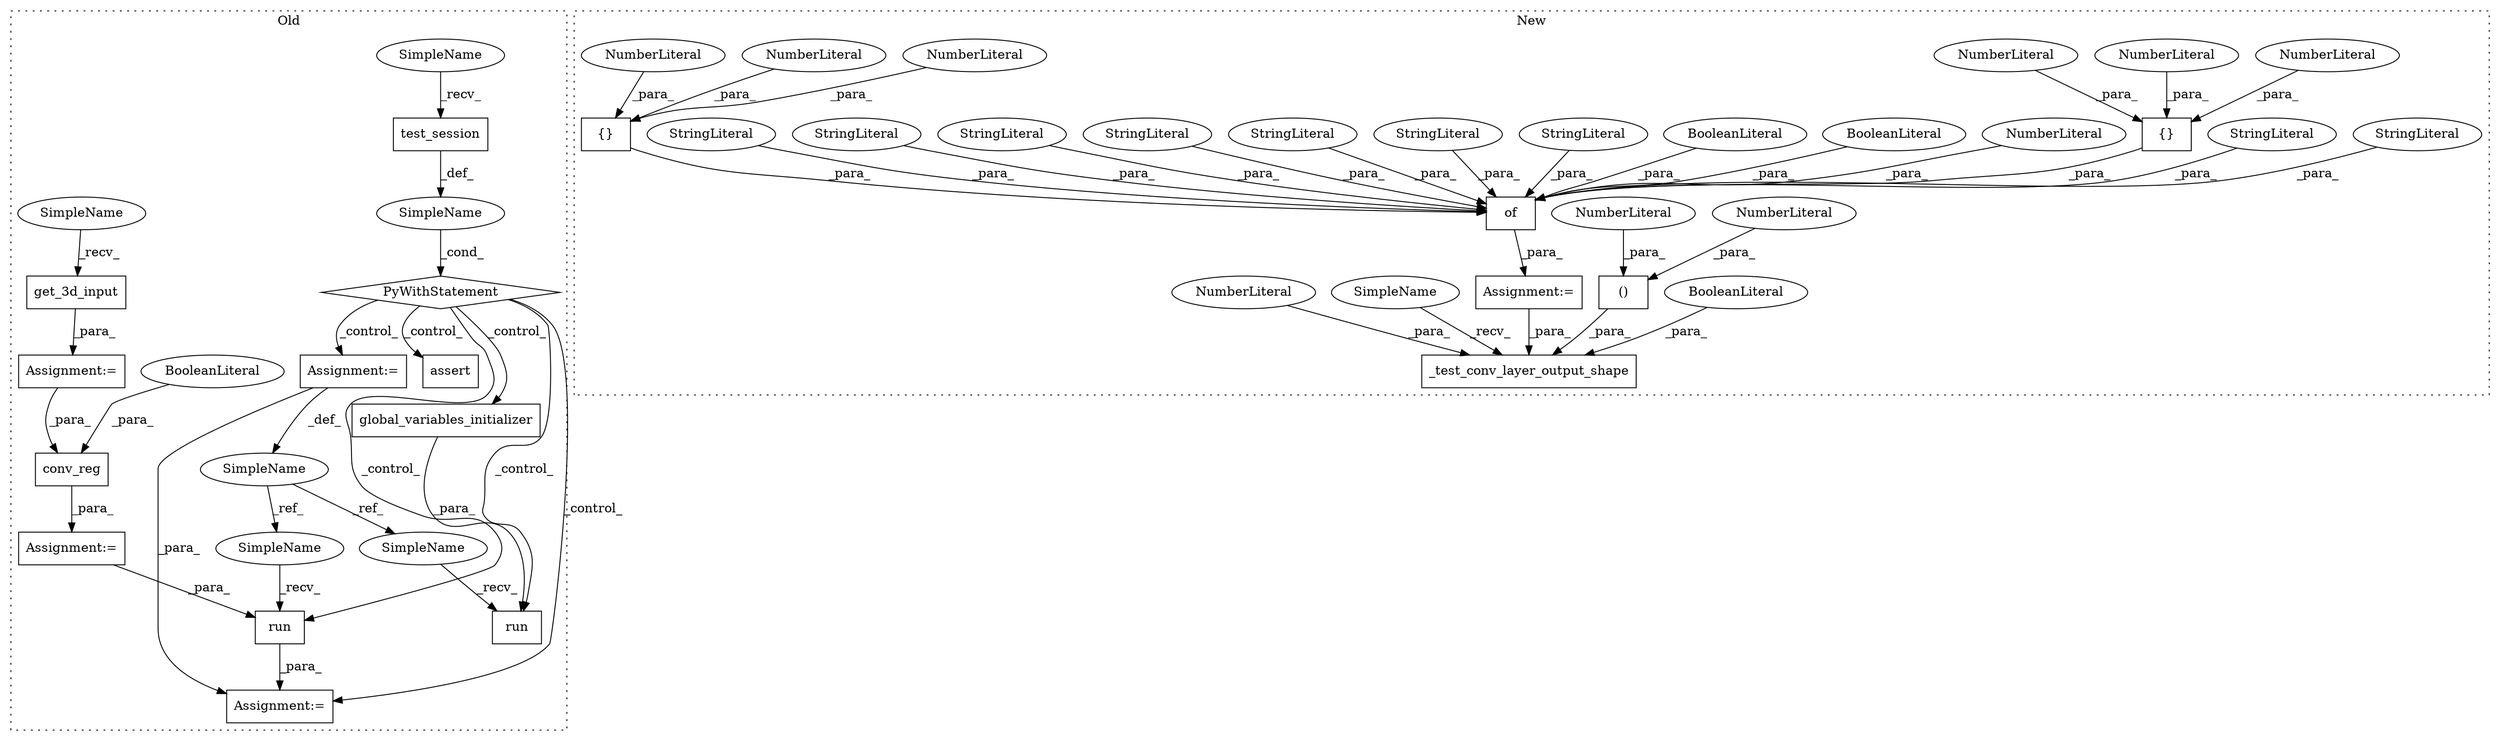 digraph G {
subgraph cluster0 {
1 [label="get_3d_input" a="32" s="6941" l="14" shape="box"];
4 [label="conv_reg" a="32" s="7075,7097" l="9,1" shape="box"];
12 [label="BooleanLiteral" a="9" s="7089" l="4" shape="ellipse"];
16 [label="test_session" a="32" s="7140" l="14" shape="box"];
17 [label="global_variables_initializer" a="32" s="7200" l="30" shape="box"];
18 [label="SimpleName" a="42" s="" l="" shape="ellipse"];
19 [label="PyWithStatement" a="104" s="7125,7154" l="10,2" shape="diamond"];
20 [label="assert" a="32" s="7281,7378" l="22,1" shape="box"];
21 [label="run" a="32" s="7251,7267" l="4,1" shape="box"];
22 [label="Assignment:=" a="7" s="7245" l="1" shape="box"];
23 [label="run" a="32" s="7185,7230" l="4,1" shape="box"];
24 [label="SimpleName" a="42" s="7168" l="4" shape="ellipse"];
25 [label="Assignment:=" a="7" s="7074" l="1" shape="box"];
26 [label="Assignment:=" a="7" s="7168" l="4" shape="box"];
35 [label="Assignment:=" a="7" s="6935" l="1" shape="box"];
44 [label="SimpleName" a="42" s="6936" l="4" shape="ellipse"];
45 [label="SimpleName" a="42" s="7135" l="4" shape="ellipse"];
47 [label="SimpleName" a="42" s="7246" l="4" shape="ellipse"];
48 [label="SimpleName" a="42" s="7180" l="4" shape="ellipse"];
label = "Old";
style="dotted";
}
subgraph cluster1 {
2 [label="_test_conv_layer_output_shape" a="32" s="7389,7506" l="30,1" shape="box"];
3 [label="()" a="106" s="7438" l="58" shape="box"];
5 [label="NumberLiteral" a="34" s="7419" l="1" shape="ellipse"];
6 [label="{}" a="4" s="7224,7230" l="1,1" shape="box"];
7 [label="NumberLiteral" a="34" s="7229" l="1" shape="ellipse"];
8 [label="NumberLiteral" a="34" s="7227" l="1" shape="ellipse"];
9 [label="NumberLiteral" a="34" s="7225" l="1" shape="ellipse"];
10 [label="of" a="32" s="7179,7377" l="3,1" shape="box"];
11 [label="NumberLiteral" a="34" s="7198" l="2" shape="ellipse"];
13 [label="BooleanLiteral" a="9" s="7270" l="5" shape="ellipse"];
14 [label="BooleanLiteral" a="9" s="7498" l="4" shape="ellipse"];
15 [label="BooleanLiteral" a="9" s="7286" l="4" shape="ellipse"];
27 [label="StringLiteral" a="45" s="7232" l="8" shape="ellipse"];
28 [label="StringLiteral" a="45" s="7360" l="9" shape="ellipse"];
29 [label="Assignment:=" a="7" s="7174" l="1" shape="box"];
30 [label="StringLiteral" a="45" s="7201" l="13" shape="ellipse"];
31 [label="StringLiteral" a="45" s="7291" l="15" shape="ellipse"];
32 [label="StringLiteral" a="45" s="7340" l="11" shape="ellipse"];
33 [label="StringLiteral" a="45" s="7370" l="7" shape="ellipse"];
34 [label="StringLiteral" a="45" s="7352" l="7" shape="ellipse"];
36 [label="NumberLiteral" a="34" s="7480" l="1" shape="ellipse"];
37 [label="{}" a="4" s="7250,7256" l="1,1" shape="box"];
38 [label="NumberLiteral" a="34" s="7251" l="1" shape="ellipse"];
39 [label="NumberLiteral" a="34" s="7253" l="1" shape="ellipse"];
40 [label="NumberLiteral" a="34" s="7255" l="1" shape="ellipse"];
41 [label="NumberLiteral" a="34" s="7466" l="1" shape="ellipse"];
42 [label="StringLiteral" a="45" s="7276" l="9" shape="ellipse"];
43 [label="StringLiteral" a="45" s="7182" l="15" shape="ellipse"];
46 [label="SimpleName" a="42" s="7384" l="4" shape="ellipse"];
label = "New";
style="dotted";
}
1 -> 35 [label="_para_"];
3 -> 2 [label="_para_"];
4 -> 25 [label="_para_"];
5 -> 2 [label="_para_"];
6 -> 10 [label="_para_"];
7 -> 6 [label="_para_"];
8 -> 6 [label="_para_"];
9 -> 6 [label="_para_"];
10 -> 29 [label="_para_"];
11 -> 10 [label="_para_"];
12 -> 4 [label="_para_"];
13 -> 10 [label="_para_"];
14 -> 2 [label="_para_"];
15 -> 10 [label="_para_"];
16 -> 18 [label="_def_"];
17 -> 23 [label="_para_"];
18 -> 19 [label="_cond_"];
19 -> 21 [label="_control_"];
19 -> 17 [label="_control_"];
19 -> 20 [label="_control_"];
19 -> 23 [label="_control_"];
19 -> 26 [label="_control_"];
19 -> 22 [label="_control_"];
21 -> 22 [label="_para_"];
24 -> 47 [label="_ref_"];
24 -> 48 [label="_ref_"];
25 -> 21 [label="_para_"];
26 -> 22 [label="_para_"];
26 -> 24 [label="_def_"];
27 -> 10 [label="_para_"];
28 -> 10 [label="_para_"];
29 -> 2 [label="_para_"];
30 -> 10 [label="_para_"];
31 -> 10 [label="_para_"];
32 -> 10 [label="_para_"];
33 -> 10 [label="_para_"];
34 -> 10 [label="_para_"];
35 -> 4 [label="_para_"];
36 -> 3 [label="_para_"];
37 -> 10 [label="_para_"];
38 -> 37 [label="_para_"];
39 -> 37 [label="_para_"];
40 -> 37 [label="_para_"];
41 -> 3 [label="_para_"];
42 -> 10 [label="_para_"];
43 -> 10 [label="_para_"];
44 -> 1 [label="_recv_"];
45 -> 16 [label="_recv_"];
46 -> 2 [label="_recv_"];
47 -> 21 [label="_recv_"];
48 -> 23 [label="_recv_"];
}